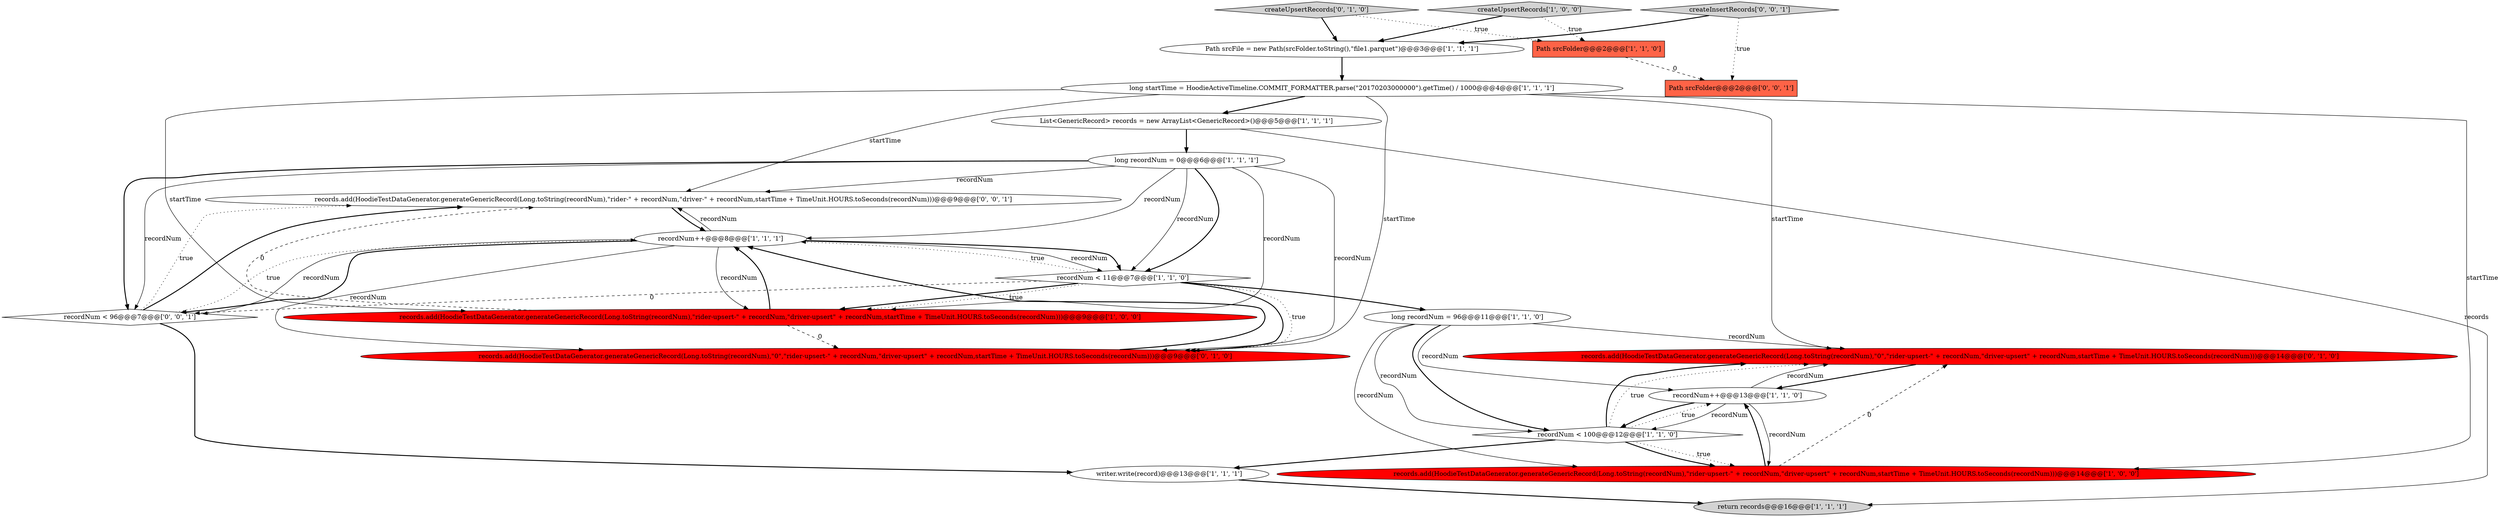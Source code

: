 digraph {
3 [style = filled, label = "long recordNum = 96@@@11@@@['1', '1', '0']", fillcolor = white, shape = ellipse image = "AAA0AAABBB1BBB"];
1 [style = filled, label = "return records@@@16@@@['1', '1', '1']", fillcolor = lightgray, shape = ellipse image = "AAA0AAABBB1BBB"];
17 [style = filled, label = "records.add(HoodieTestDataGenerator.generateGenericRecord(Long.toString(recordNum),\"0\",\"rider-upsert-\" + recordNum,\"driver-upsert\" + recordNum,startTime + TimeUnit.HOURS.toSeconds(recordNum)))@@@14@@@['0', '1', '0']", fillcolor = red, shape = ellipse image = "AAA1AAABBB2BBB"];
10 [style = filled, label = "Path srcFile = new Path(srcFolder.toString(),\"file1.parquet\")@@@3@@@['1', '1', '1']", fillcolor = white, shape = ellipse image = "AAA0AAABBB1BBB"];
13 [style = filled, label = "long startTime = HoodieActiveTimeline.COMMIT_FORMATTER.parse(\"20170203000000\").getTime() / 1000@@@4@@@['1', '1', '1']", fillcolor = white, shape = ellipse image = "AAA0AAABBB1BBB"];
5 [style = filled, label = "records.add(HoodieTestDataGenerator.generateGenericRecord(Long.toString(recordNum),\"rider-upsert-\" + recordNum,\"driver-upsert\" + recordNum,startTime + TimeUnit.HOURS.toSeconds(recordNum)))@@@14@@@['1', '0', '0']", fillcolor = red, shape = ellipse image = "AAA1AAABBB1BBB"];
20 [style = filled, label = "Path srcFolder@@@2@@@['0', '0', '1']", fillcolor = tomato, shape = box image = "AAA0AAABBB3BBB"];
0 [style = filled, label = "long recordNum = 0@@@6@@@['1', '1', '1']", fillcolor = white, shape = ellipse image = "AAA0AAABBB1BBB"];
18 [style = filled, label = "records.add(HoodieTestDataGenerator.generateGenericRecord(Long.toString(recordNum),\"rider-\" + recordNum,\"driver-\" + recordNum,startTime + TimeUnit.HOURS.toSeconds(recordNum)))@@@9@@@['0', '0', '1']", fillcolor = white, shape = ellipse image = "AAA0AAABBB3BBB"];
16 [style = filled, label = "createUpsertRecords['0', '1', '0']", fillcolor = lightgray, shape = diamond image = "AAA0AAABBB2BBB"];
6 [style = filled, label = "recordNum++@@@8@@@['1', '1', '1']", fillcolor = white, shape = ellipse image = "AAA0AAABBB1BBB"];
9 [style = filled, label = "List<GenericRecord> records = new ArrayList<GenericRecord>()@@@5@@@['1', '1', '1']", fillcolor = white, shape = ellipse image = "AAA0AAABBB1BBB"];
7 [style = filled, label = "createUpsertRecords['1', '0', '0']", fillcolor = lightgray, shape = diamond image = "AAA0AAABBB1BBB"];
14 [style = filled, label = "recordNum++@@@13@@@['1', '1', '0']", fillcolor = white, shape = ellipse image = "AAA0AAABBB1BBB"];
19 [style = filled, label = "createInsertRecords['0', '0', '1']", fillcolor = lightgray, shape = diamond image = "AAA0AAABBB3BBB"];
4 [style = filled, label = "recordNum < 11@@@7@@@['1', '1', '0']", fillcolor = white, shape = diamond image = "AAA0AAABBB1BBB"];
15 [style = filled, label = "records.add(HoodieTestDataGenerator.generateGenericRecord(Long.toString(recordNum),\"0\",\"rider-upsert-\" + recordNum,\"driver-upsert\" + recordNum,startTime + TimeUnit.HOURS.toSeconds(recordNum)))@@@9@@@['0', '1', '0']", fillcolor = red, shape = ellipse image = "AAA1AAABBB2BBB"];
11 [style = filled, label = "recordNum < 100@@@12@@@['1', '1', '0']", fillcolor = white, shape = diamond image = "AAA0AAABBB1BBB"];
21 [style = filled, label = "recordNum < 96@@@7@@@['0', '0', '1']", fillcolor = white, shape = diamond image = "AAA0AAABBB3BBB"];
2 [style = filled, label = "Path srcFolder@@@2@@@['1', '1', '0']", fillcolor = tomato, shape = box image = "AAA0AAABBB1BBB"];
12 [style = filled, label = "records.add(HoodieTestDataGenerator.generateGenericRecord(Long.toString(recordNum),\"rider-upsert-\" + recordNum,\"driver-upsert\" + recordNum,startTime + TimeUnit.HOURS.toSeconds(recordNum)))@@@9@@@['1', '0', '0']", fillcolor = red, shape = ellipse image = "AAA1AAABBB1BBB"];
8 [style = filled, label = "writer.write(record)@@@13@@@['1', '1', '1']", fillcolor = white, shape = ellipse image = "AAA0AAABBB1BBB"];
4->6 [style = dotted, label="true"];
6->21 [style = solid, label="recordNum"];
4->3 [style = bold, label=""];
7->2 [style = dotted, label="true"];
16->2 [style = dotted, label="true"];
2->20 [style = dashed, label="0"];
9->0 [style = bold, label=""];
7->10 [style = bold, label=""];
16->10 [style = bold, label=""];
21->18 [style = dotted, label="true"];
6->21 [style = bold, label=""];
19->20 [style = dotted, label="true"];
3->11 [style = solid, label="recordNum"];
4->15 [style = bold, label=""];
6->4 [style = solid, label="recordNum"];
11->14 [style = dotted, label="true"];
3->11 [style = bold, label=""];
21->8 [style = bold, label=""];
0->18 [style = solid, label="recordNum"];
11->17 [style = dotted, label="true"];
13->5 [style = solid, label="startTime"];
19->10 [style = bold, label=""];
15->6 [style = bold, label=""];
0->6 [style = solid, label="recordNum"];
0->21 [style = bold, label=""];
14->11 [style = solid, label="recordNum"];
13->15 [style = solid, label="startTime"];
5->14 [style = bold, label=""];
14->17 [style = solid, label="recordNum"];
11->5 [style = dotted, label="true"];
0->4 [style = solid, label="recordNum"];
4->15 [style = dotted, label="true"];
12->6 [style = bold, label=""];
6->18 [style = solid, label="recordNum"];
4->21 [style = dashed, label="0"];
21->18 [style = bold, label=""];
9->1 [style = solid, label="records"];
3->14 [style = solid, label="recordNum"];
8->1 [style = bold, label=""];
6->4 [style = bold, label=""];
11->5 [style = bold, label=""];
0->12 [style = solid, label="recordNum"];
13->18 [style = solid, label="startTime"];
6->15 [style = solid, label="recordNum"];
5->17 [style = dashed, label="0"];
10->13 [style = bold, label=""];
18->6 [style = bold, label=""];
0->4 [style = bold, label=""];
17->14 [style = bold, label=""];
0->21 [style = solid, label="recordNum"];
6->12 [style = solid, label="recordNum"];
14->5 [style = solid, label="recordNum"];
12->15 [style = dashed, label="0"];
4->12 [style = bold, label=""];
11->8 [style = bold, label=""];
11->17 [style = bold, label=""];
12->18 [style = dashed, label="0"];
13->17 [style = solid, label="startTime"];
13->9 [style = bold, label=""];
3->5 [style = solid, label="recordNum"];
0->15 [style = solid, label="recordNum"];
4->12 [style = dotted, label="true"];
14->11 [style = bold, label=""];
13->12 [style = solid, label="startTime"];
3->17 [style = solid, label="recordNum"];
21->6 [style = dotted, label="true"];
}
